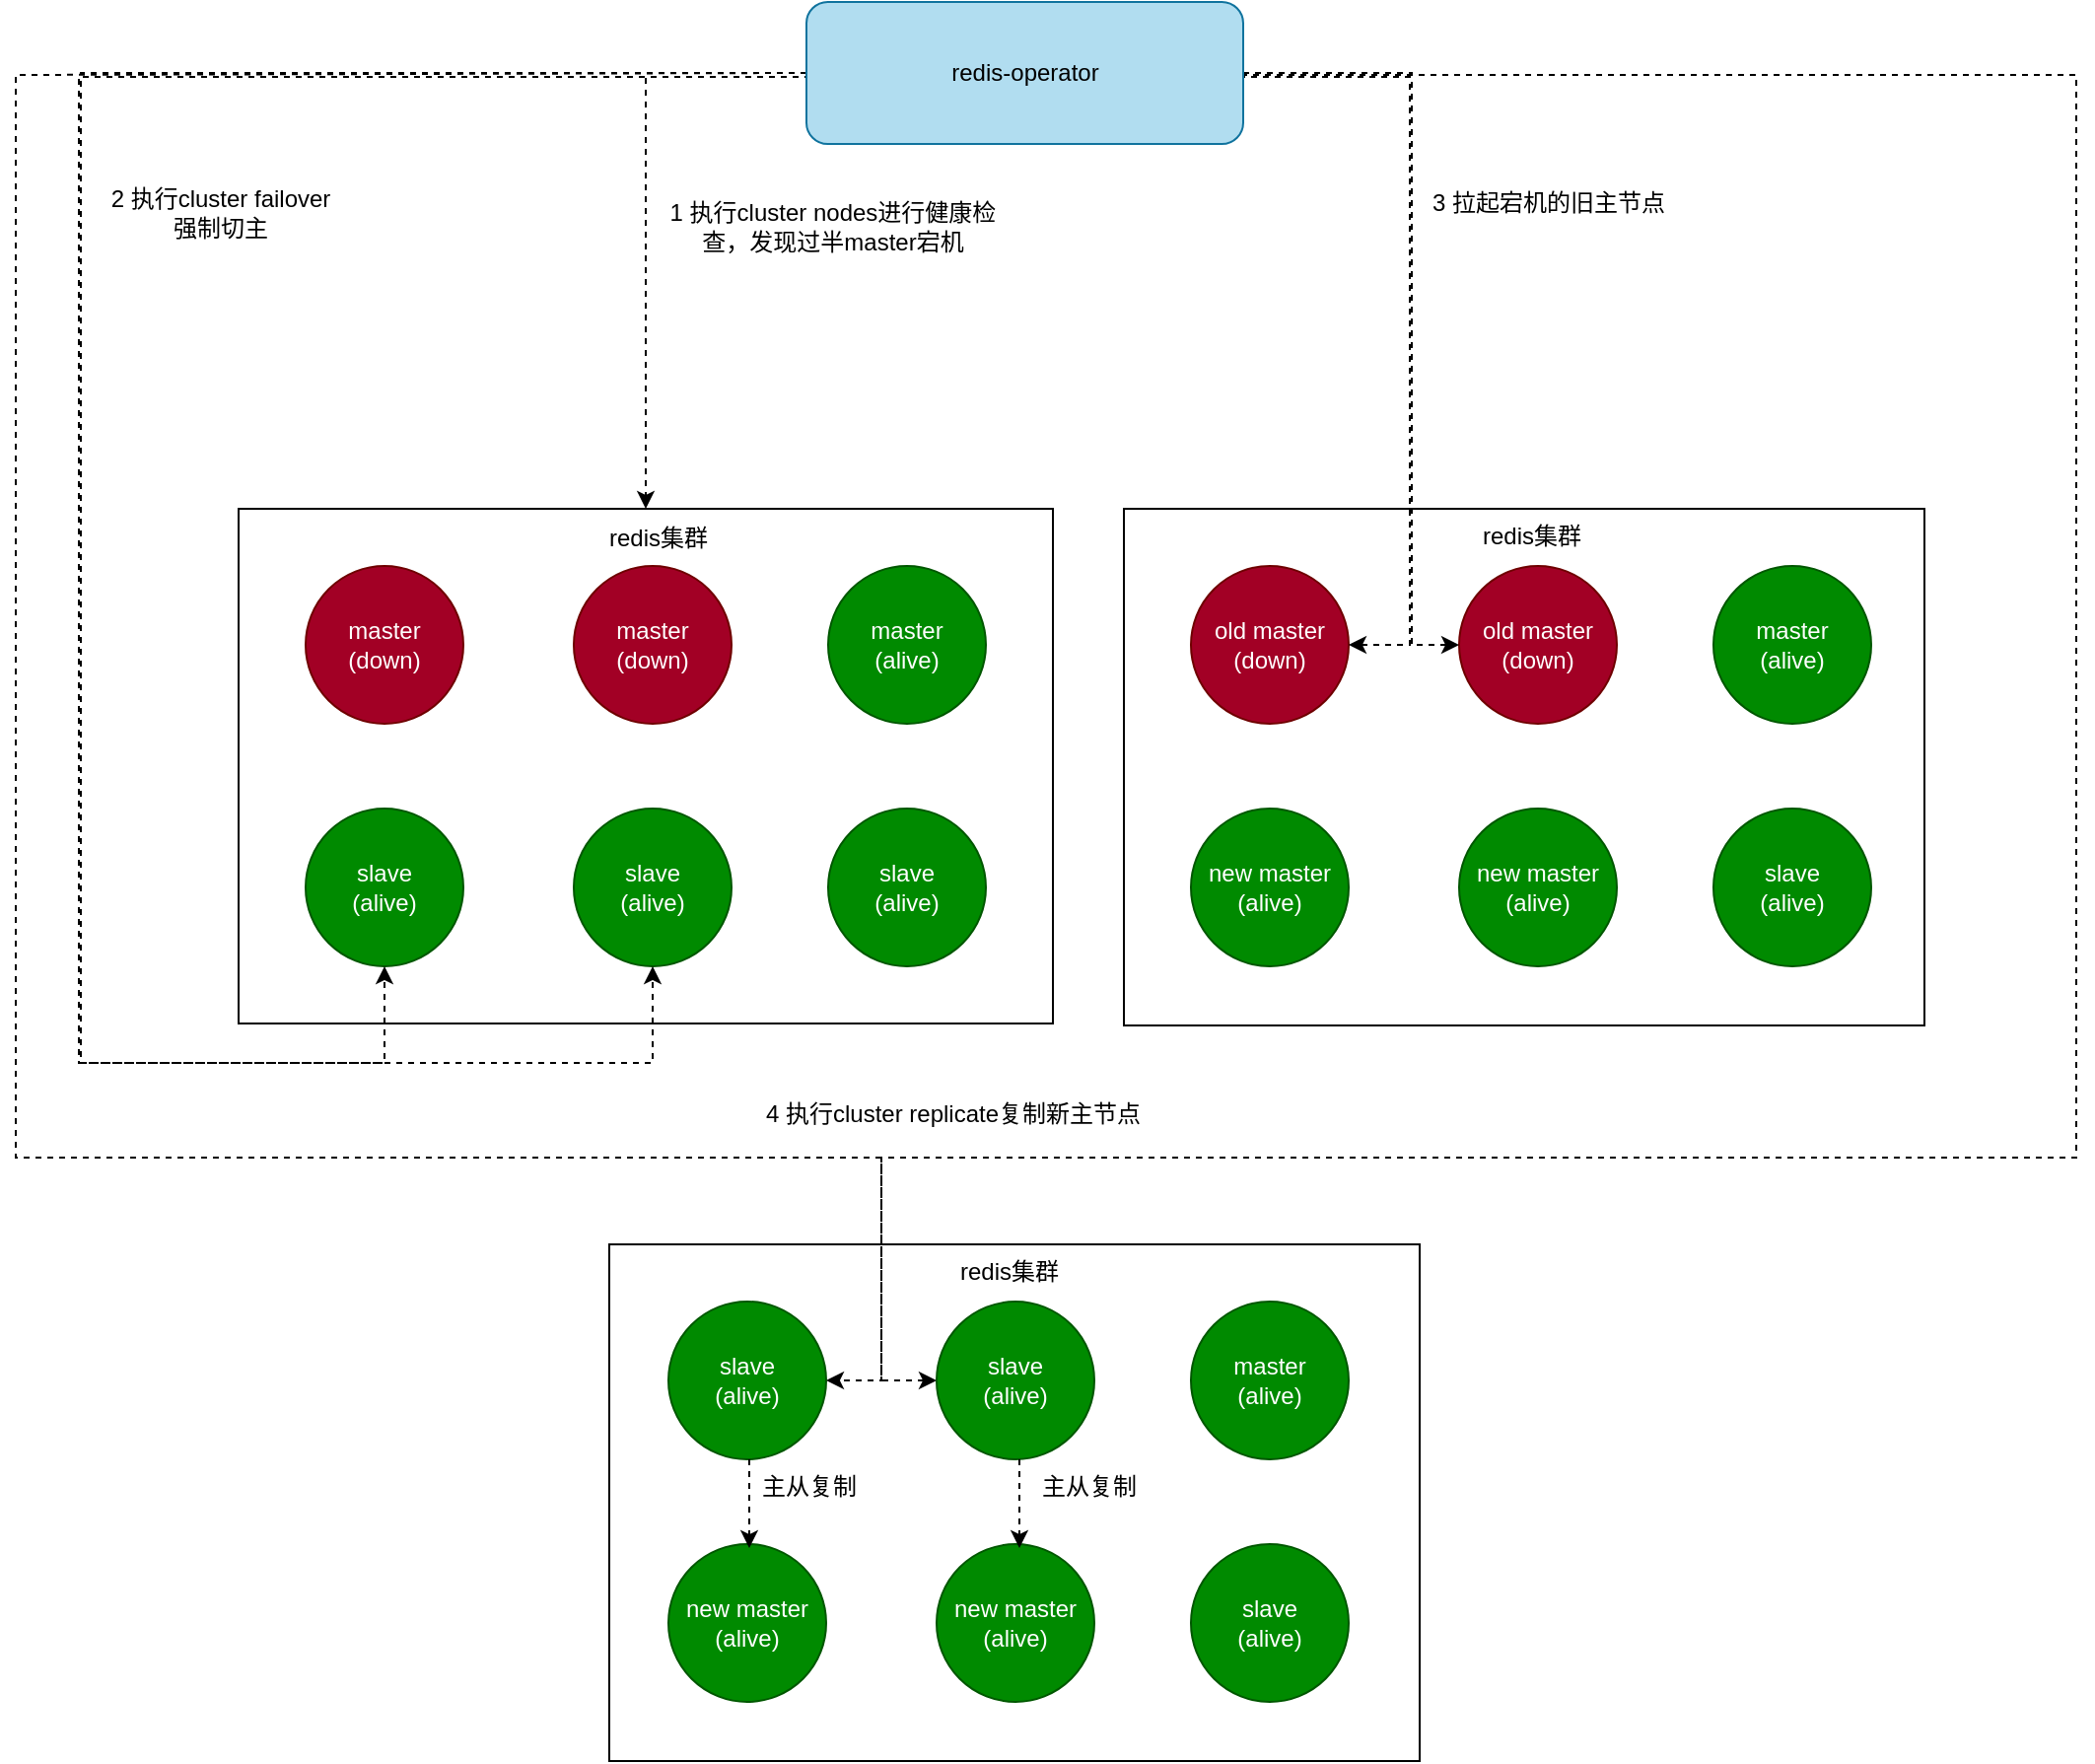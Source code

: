 <mxfile version="20.5.3" type="github">
  <diagram id="rYdwiMb5jvszhZctyrXV" name="第 1 页">
    <mxGraphModel dx="1183" dy="668" grid="0" gridSize="10" guides="1" tooltips="1" connect="1" arrows="1" fold="1" page="1" pageScale="1" pageWidth="1200" pageHeight="1920" math="0" shadow="0">
      <root>
        <mxCell id="0" />
        <mxCell id="1" parent="0" />
        <mxCell id="6RyUIfgaUFoeRIO4xXDH-37" value="" style="rounded=0;whiteSpace=wrap;html=1;" parent="1" vertex="1">
          <mxGeometry x="416" y="873" width="411" height="262" as="geometry" />
        </mxCell>
        <mxCell id="6RyUIfgaUFoeRIO4xXDH-11" value="" style="rounded=0;whiteSpace=wrap;html=1;" parent="1" vertex="1">
          <mxGeometry x="228" y="500" width="413" height="261" as="geometry" />
        </mxCell>
        <mxCell id="6RyUIfgaUFoeRIO4xXDH-1" value="master&lt;br&gt;(down)" style="ellipse;whiteSpace=wrap;html=1;aspect=fixed;fillColor=#a20025;fontColor=#ffffff;strokeColor=#6F0000;" parent="1" vertex="1">
          <mxGeometry x="262" y="529" width="80" height="80" as="geometry" />
        </mxCell>
        <mxCell id="6RyUIfgaUFoeRIO4xXDH-2" value="slave&lt;br&gt;(alive)" style="ellipse;whiteSpace=wrap;html=1;aspect=fixed;fillColor=#008a00;fontColor=#ffffff;strokeColor=#005700;" parent="1" vertex="1">
          <mxGeometry x="262" y="652" width="80" height="80" as="geometry" />
        </mxCell>
        <mxCell id="6RyUIfgaUFoeRIO4xXDH-3" value="master&lt;br&gt;(down)" style="ellipse;whiteSpace=wrap;html=1;aspect=fixed;fillColor=#a20025;fontColor=#ffffff;strokeColor=#6F0000;" parent="1" vertex="1">
          <mxGeometry x="398" y="529" width="80" height="80" as="geometry" />
        </mxCell>
        <mxCell id="6RyUIfgaUFoeRIO4xXDH-4" value="slave&lt;br&gt;(alive)" style="ellipse;whiteSpace=wrap;html=1;aspect=fixed;fillColor=#008a00;fontColor=#ffffff;strokeColor=#005700;" parent="1" vertex="1">
          <mxGeometry x="398" y="652" width="80" height="80" as="geometry" />
        </mxCell>
        <mxCell id="6RyUIfgaUFoeRIO4xXDH-5" value="master&lt;br&gt;(alive)" style="ellipse;whiteSpace=wrap;html=1;aspect=fixed;fillColor=#008a00;fontColor=#ffffff;strokeColor=#005700;" parent="1" vertex="1">
          <mxGeometry x="527" y="529" width="80" height="80" as="geometry" />
        </mxCell>
        <mxCell id="6RyUIfgaUFoeRIO4xXDH-6" value="slave&lt;br&gt;(alive)" style="ellipse;whiteSpace=wrap;html=1;aspect=fixed;fillColor=#008a00;fontColor=#ffffff;strokeColor=#005700;" parent="1" vertex="1">
          <mxGeometry x="527" y="652" width="80" height="80" as="geometry" />
        </mxCell>
        <mxCell id="6RyUIfgaUFoeRIO4xXDH-60" style="edgeStyle=orthogonalEdgeStyle;rounded=0;orthogonalLoop=1;jettySize=auto;html=1;exitX=1;exitY=0.5;exitDx=0;exitDy=0;dashed=1;" parent="1" source="6RyUIfgaUFoeRIO4xXDH-7" target="6RyUIfgaUFoeRIO4xXDH-40" edge="1">
          <mxGeometry relative="1" as="geometry">
            <mxPoint x="1160" y="845" as="targetPoint" />
            <Array as="points">
              <mxPoint x="738" y="280" />
              <mxPoint x="1160" y="280" />
              <mxPoint x="1160" y="829" />
              <mxPoint x="554" y="829" />
              <mxPoint x="554" y="942" />
            </Array>
          </mxGeometry>
        </mxCell>
        <mxCell id="6RyUIfgaUFoeRIO4xXDH-59" style="edgeStyle=orthogonalEdgeStyle;rounded=0;orthogonalLoop=1;jettySize=auto;html=1;exitX=0;exitY=0.5;exitDx=0;exitDy=0;dashed=1;" parent="1" source="6RyUIfgaUFoeRIO4xXDH-7" target="6RyUIfgaUFoeRIO4xXDH-38" edge="1">
          <mxGeometry relative="1" as="geometry">
            <mxPoint x="145" y="981" as="targetPoint" />
            <Array as="points">
              <mxPoint x="115" y="280" />
              <mxPoint x="115" y="829" />
              <mxPoint x="554" y="829" />
              <mxPoint x="554" y="942" />
            </Array>
          </mxGeometry>
        </mxCell>
        <mxCell id="6RyUIfgaUFoeRIO4xXDH-20" value="1 执行cluster nodes进行健康检查，发现过半master宕机" style="text;html=1;strokeColor=none;fillColor=none;align=center;verticalAlign=middle;whiteSpace=wrap;rounded=0;" parent="1" vertex="1">
          <mxGeometry x="439" y="342" width="181" height="30" as="geometry" />
        </mxCell>
        <mxCell id="6RyUIfgaUFoeRIO4xXDH-23" value="" style="rounded=0;whiteSpace=wrap;html=1;" parent="1" vertex="1">
          <mxGeometry x="677" y="500" width="406" height="262" as="geometry" />
        </mxCell>
        <mxCell id="6RyUIfgaUFoeRIO4xXDH-24" value="old master&lt;br&gt;(down)" style="ellipse;whiteSpace=wrap;html=1;aspect=fixed;fillColor=#a20025;fontColor=#ffffff;strokeColor=#6F0000;" parent="1" vertex="1">
          <mxGeometry x="711" y="529" width="80" height="80" as="geometry" />
        </mxCell>
        <mxCell id="6RyUIfgaUFoeRIO4xXDH-25" value="new master&lt;br&gt;(alive)" style="ellipse;whiteSpace=wrap;html=1;aspect=fixed;fillColor=#008a00;fontColor=#ffffff;strokeColor=#005700;" parent="1" vertex="1">
          <mxGeometry x="711" y="652" width="80" height="80" as="geometry" />
        </mxCell>
        <mxCell id="6RyUIfgaUFoeRIO4xXDH-26" value="old master&lt;br&gt;(down)" style="ellipse;whiteSpace=wrap;html=1;aspect=fixed;fillColor=#a20025;fontColor=#ffffff;strokeColor=#6F0000;" parent="1" vertex="1">
          <mxGeometry x="847" y="529" width="80" height="80" as="geometry" />
        </mxCell>
        <mxCell id="6RyUIfgaUFoeRIO4xXDH-27" value="new master&lt;br&gt;(alive)" style="ellipse;whiteSpace=wrap;html=1;aspect=fixed;fillColor=#008a00;fontColor=#ffffff;strokeColor=#005700;" parent="1" vertex="1">
          <mxGeometry x="847" y="652" width="80" height="80" as="geometry" />
        </mxCell>
        <mxCell id="6RyUIfgaUFoeRIO4xXDH-28" value="master&lt;br&gt;(alive)" style="ellipse;whiteSpace=wrap;html=1;aspect=fixed;fillColor=#008a00;fontColor=#ffffff;strokeColor=#005700;" parent="1" vertex="1">
          <mxGeometry x="976" y="529" width="80" height="80" as="geometry" />
        </mxCell>
        <mxCell id="6RyUIfgaUFoeRIO4xXDH-29" value="slave&lt;br&gt;(alive)" style="ellipse;whiteSpace=wrap;html=1;aspect=fixed;fillColor=#008a00;fontColor=#ffffff;strokeColor=#005700;" parent="1" vertex="1">
          <mxGeometry x="976" y="652" width="80" height="80" as="geometry" />
        </mxCell>
        <mxCell id="6RyUIfgaUFoeRIO4xXDH-33" value="3 拉起宕机的旧主节点" style="text;html=1;strokeColor=none;fillColor=none;align=center;verticalAlign=middle;whiteSpace=wrap;rounded=0;" parent="1" vertex="1">
          <mxGeometry x="827" y="330" width="131" height="30" as="geometry" />
        </mxCell>
        <mxCell id="6RyUIfgaUFoeRIO4xXDH-38" value="slave&lt;br&gt;(alive)" style="ellipse;whiteSpace=wrap;html=1;aspect=fixed;fillColor=#008a00;fontColor=#ffffff;strokeColor=#005700;" parent="1" vertex="1">
          <mxGeometry x="446" y="902" width="80" height="80" as="geometry" />
        </mxCell>
        <mxCell id="6RyUIfgaUFoeRIO4xXDH-39" value="new master&lt;br&gt;(alive)" style="ellipse;whiteSpace=wrap;html=1;aspect=fixed;fillColor=#008a00;fontColor=#ffffff;strokeColor=#005700;" parent="1" vertex="1">
          <mxGeometry x="446" y="1025" width="80" height="80" as="geometry" />
        </mxCell>
        <mxCell id="6RyUIfgaUFoeRIO4xXDH-40" value="slave&lt;br&gt;(alive)" style="ellipse;whiteSpace=wrap;html=1;aspect=fixed;fillColor=#008a00;fontColor=#ffffff;strokeColor=#005700;" parent="1" vertex="1">
          <mxGeometry x="582" y="902" width="80" height="80" as="geometry" />
        </mxCell>
        <mxCell id="6RyUIfgaUFoeRIO4xXDH-41" value="new master&lt;br&gt;(alive)" style="ellipse;whiteSpace=wrap;html=1;aspect=fixed;fillColor=#008a00;fontColor=#ffffff;strokeColor=#005700;" parent="1" vertex="1">
          <mxGeometry x="582" y="1025" width="80" height="80" as="geometry" />
        </mxCell>
        <mxCell id="6RyUIfgaUFoeRIO4xXDH-42" value="master&lt;br&gt;(alive)" style="ellipse;whiteSpace=wrap;html=1;aspect=fixed;fillColor=#008a00;fontColor=#ffffff;strokeColor=#005700;" parent="1" vertex="1">
          <mxGeometry x="711" y="902" width="80" height="80" as="geometry" />
        </mxCell>
        <mxCell id="6RyUIfgaUFoeRIO4xXDH-43" value="slave&lt;br&gt;(alive)" style="ellipse;whiteSpace=wrap;html=1;aspect=fixed;fillColor=#008a00;fontColor=#ffffff;strokeColor=#005700;" parent="1" vertex="1">
          <mxGeometry x="711" y="1025" width="80" height="80" as="geometry" />
        </mxCell>
        <mxCell id="6RyUIfgaUFoeRIO4xXDH-45" value="" style="endArrow=classic;html=1;rounded=0;dashed=1;exitX=1;exitY=0.5;exitDx=0;exitDy=0;" parent="1" edge="1">
          <mxGeometry width="50" height="50" relative="1" as="geometry">
            <mxPoint x="487" y="982" as="sourcePoint" />
            <mxPoint x="487" y="1027" as="targetPoint" />
            <Array as="points" />
          </mxGeometry>
        </mxCell>
        <mxCell id="6RyUIfgaUFoeRIO4xXDH-50" value="" style="endArrow=classic;html=1;rounded=0;dashed=1;exitX=1;exitY=0.5;exitDx=0;exitDy=0;" parent="1" edge="1">
          <mxGeometry width="50" height="50" relative="1" as="geometry">
            <mxPoint x="624" y="982" as="sourcePoint" />
            <mxPoint x="624" y="1027" as="targetPoint" />
            <Array as="points" />
          </mxGeometry>
        </mxCell>
        <mxCell id="6RyUIfgaUFoeRIO4xXDH-51" value="4 执行cluster replicate复制新主节点" style="text;html=1;strokeColor=none;fillColor=none;align=center;verticalAlign=middle;whiteSpace=wrap;rounded=0;" parent="1" vertex="1">
          <mxGeometry x="484" y="792" width="213" height="30" as="geometry" />
        </mxCell>
        <mxCell id="6RyUIfgaUFoeRIO4xXDH-54" value="主从复制" style="text;html=1;strokeColor=none;fillColor=none;align=center;verticalAlign=middle;whiteSpace=wrap;rounded=0;" parent="1" vertex="1">
          <mxGeometry x="480" y="988" width="75" height="16" as="geometry" />
        </mxCell>
        <mxCell id="6RyUIfgaUFoeRIO4xXDH-55" value="主从复制" style="text;html=1;strokeColor=none;fillColor=none;align=center;verticalAlign=middle;whiteSpace=wrap;rounded=0;" parent="1" vertex="1">
          <mxGeometry x="622" y="988" width="75" height="16" as="geometry" />
        </mxCell>
        <mxCell id="6RyUIfgaUFoeRIO4xXDH-64" style="edgeStyle=orthogonalEdgeStyle;rounded=0;orthogonalLoop=1;jettySize=auto;html=1;exitX=0;exitY=0.5;exitDx=0;exitDy=0;entryX=0.5;entryY=1;entryDx=0;entryDy=0;dashed=1;" parent="1" source="6RyUIfgaUFoeRIO4xXDH-7" target="6RyUIfgaUFoeRIO4xXDH-2" edge="1">
          <mxGeometry relative="1" as="geometry">
            <Array as="points">
              <mxPoint x="148" y="279" />
              <mxPoint x="148" y="781" />
              <mxPoint x="302" y="781" />
            </Array>
          </mxGeometry>
        </mxCell>
        <mxCell id="6RyUIfgaUFoeRIO4xXDH-66" style="edgeStyle=orthogonalEdgeStyle;rounded=0;orthogonalLoop=1;jettySize=auto;html=1;exitX=0;exitY=0.5;exitDx=0;exitDy=0;dashed=1;" parent="1" source="6RyUIfgaUFoeRIO4xXDH-7" target="6RyUIfgaUFoeRIO4xXDH-11" edge="1">
          <mxGeometry relative="1" as="geometry" />
        </mxCell>
        <mxCell id="6RyUIfgaUFoeRIO4xXDH-70" style="edgeStyle=orthogonalEdgeStyle;rounded=0;orthogonalLoop=1;jettySize=auto;html=1;exitX=0;exitY=0.5;exitDx=0;exitDy=0;dashed=1;entryX=0.5;entryY=1;entryDx=0;entryDy=0;" parent="1" source="6RyUIfgaUFoeRIO4xXDH-7" target="6RyUIfgaUFoeRIO4xXDH-4" edge="1">
          <mxGeometry relative="1" as="geometry">
            <mxPoint x="147" y="627" as="targetPoint" />
            <Array as="points">
              <mxPoint x="516" y="281" />
              <mxPoint x="147" y="281" />
              <mxPoint x="147" y="781" />
              <mxPoint x="438" y="781" />
            </Array>
          </mxGeometry>
        </mxCell>
        <mxCell id="6RyUIfgaUFoeRIO4xXDH-73" style="edgeStyle=orthogonalEdgeStyle;rounded=0;orthogonalLoop=1;jettySize=auto;html=1;exitX=1;exitY=0.5;exitDx=0;exitDy=0;dashed=1;" parent="1" source="6RyUIfgaUFoeRIO4xXDH-7" target="6RyUIfgaUFoeRIO4xXDH-24" edge="1">
          <mxGeometry relative="1" as="geometry">
            <Array as="points">
              <mxPoint x="737" y="281" />
              <mxPoint x="822" y="281" />
              <mxPoint x="822" y="569" />
            </Array>
          </mxGeometry>
        </mxCell>
        <mxCell id="6RyUIfgaUFoeRIO4xXDH-77" style="edgeStyle=orthogonalEdgeStyle;rounded=0;orthogonalLoop=1;jettySize=auto;html=1;exitX=1;exitY=0.5;exitDx=0;exitDy=0;dashed=1;" parent="1" source="6RyUIfgaUFoeRIO4xXDH-7" target="6RyUIfgaUFoeRIO4xXDH-26" edge="1">
          <mxGeometry relative="1" as="geometry">
            <Array as="points">
              <mxPoint x="823" y="279" />
              <mxPoint x="823" y="569" />
            </Array>
          </mxGeometry>
        </mxCell>
        <mxCell id="6RyUIfgaUFoeRIO4xXDH-7" value="redis-operator" style="rounded=1;whiteSpace=wrap;html=1;fillColor=#b1ddf0;strokeColor=#10739e;" parent="1" vertex="1">
          <mxGeometry x="516" y="243" width="221.5" height="72" as="geometry" />
        </mxCell>
        <mxCell id="6RyUIfgaUFoeRIO4xXDH-71" value="2 执行cluster failover&lt;br&gt;强制切主" style="text;html=1;strokeColor=none;fillColor=none;align=center;verticalAlign=middle;whiteSpace=wrap;rounded=0;" parent="1" vertex="1">
          <mxGeometry x="153" y="330" width="131.5" height="40" as="geometry" />
        </mxCell>
        <mxCell id="6RyUIfgaUFoeRIO4xXDH-81" value="redis集群" style="text;html=1;strokeColor=none;fillColor=none;align=center;verticalAlign=middle;whiteSpace=wrap;rounded=0;" parent="1" vertex="1">
          <mxGeometry x="411" y="500" width="60" height="30" as="geometry" />
        </mxCell>
        <mxCell id="6RyUIfgaUFoeRIO4xXDH-85" value="redis集群" style="text;html=1;strokeColor=none;fillColor=none;align=center;verticalAlign=middle;whiteSpace=wrap;rounded=0;" parent="1" vertex="1">
          <mxGeometry x="589" y="872" width="60" height="30" as="geometry" />
        </mxCell>
        <mxCell id="6RyUIfgaUFoeRIO4xXDH-89" value="redis集群" style="text;html=1;strokeColor=none;fillColor=none;align=center;verticalAlign=middle;whiteSpace=wrap;rounded=0;" parent="1" vertex="1">
          <mxGeometry x="854" y="499" width="60" height="30" as="geometry" />
        </mxCell>
      </root>
    </mxGraphModel>
  </diagram>
</mxfile>
